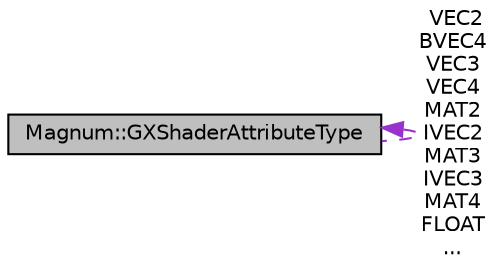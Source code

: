 digraph "Magnum::GXShaderAttributeType"
{
  edge [fontname="Helvetica",fontsize="10",labelfontname="Helvetica",labelfontsize="10"];
  node [fontname="Helvetica",fontsize="10",shape=record];
  Node1 [label="Magnum::GXShaderAttributeType",height=0.2,width=0.4,color="black", fillcolor="grey75", style="filled", fontcolor="black"];
  Node1 -> Node1 [dir="back",color="darkorchid3",fontsize="10",style="dashed",label=" VEC2\nBVEC4\nVEC3\nVEC4\nMAT2\nIVEC2\nMAT3\nIVEC3\nMAT4\nFLOAT\n..." ,fontname="Helvetica"];
}
